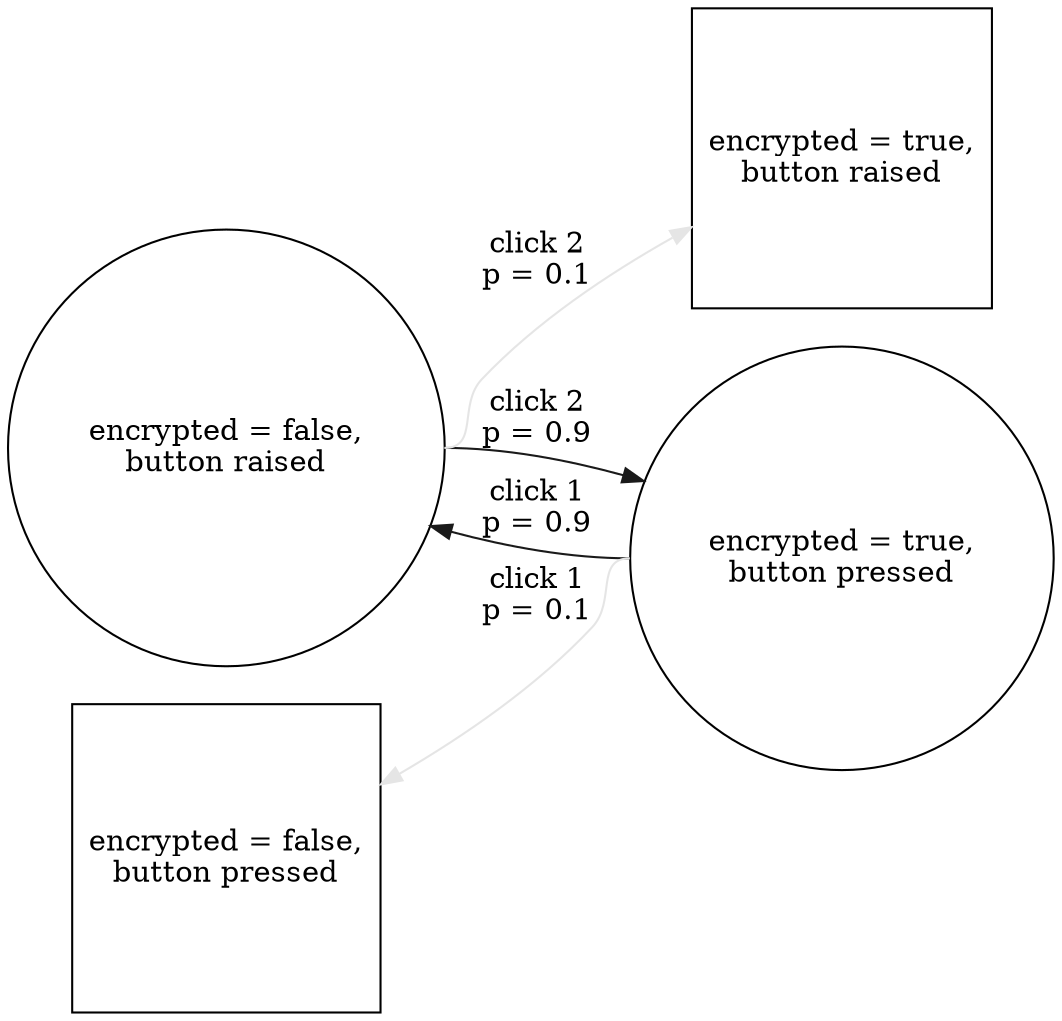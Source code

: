 digraph "02-simple-boolean-with-confusion" {
  rankdir = LR;
  node [
    shape = circle
  ];

  off [ label = "encrypted = false,\nbutton raised" ];
  on [ label = "encrypted = true,\nbutton pressed" ];

  subgraph { rank = same; on_confused; off; };
  subgraph { rank = same; off_confused; on; };

  off_confused [ label = "encrypted = true,\nbutton raised", shape = square ];
  on_confused [ label = "encrypted = false,\nbutton pressed", shape = square ];

  off:e -> off_confused [ label = "click 2\np = 0.1", color = grey90, weight = 1 ];
  off:e -> on [ label = "click 2\np = 0.9", color = grey10, weight = 9 ];

  on:w -> on_confused [ label = "click 1\np = 0.1", color = grey90, weight = 1 ];
  on:w -> off [ label = "click 1\np = 0.9", color = grey10, weight = 9 ];
}
